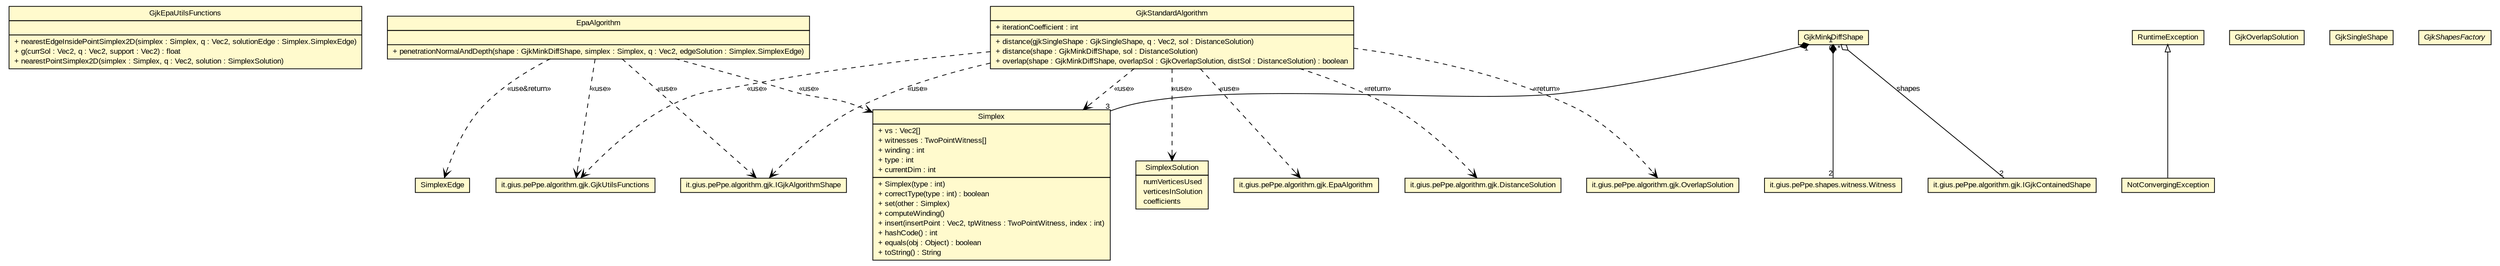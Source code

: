 #!/usr/local/bin/dot
#
# Class diagram 
# Generated by UMLGraph version 5.4 (http://www.umlgraph.org/)
#

digraph G {
	edge [fontname="arial",fontsize=10,labelfontname="arial",labelfontsize=10];
	node [fontname="arial",fontsize=10,shape=plaintext];
	nodesep=0.25;
	ranksep=0.5;
	// it.gius.pePpe.algorithm.GjkEpaUtilsFunctions
	c34 [label=<<table title="it.gius.pePpe.algorithm.GjkEpaUtilsFunctions" border="0" cellborder="1" cellspacing="0" cellpadding="2" port="p" bgcolor="LemonChiffon">
		<tr><td><table border="0" cellspacing="0" cellpadding="1">
<tr><td align="center" balign="center"> GjkEpaUtilsFunctions </td></tr>
		</table></td></tr>
		<tr><td><table border="0" cellspacing="0" cellpadding="1">
<tr><td align="left" balign="left">  </td></tr>
		</table></td></tr>
		<tr><td><table border="0" cellspacing="0" cellpadding="1">
<tr><td align="left" balign="left"> + nearestEdgeInsidePointSimplex2D(simplex : Simplex, q : Vec2, solutionEdge : Simplex.SimplexEdge) </td></tr>
<tr><td align="left" balign="left"> + g(currSol : Vec2, q : Vec2, support : Vec2) : float </td></tr>
<tr><td align="left" balign="left"> + nearestPointSimplex2D(simplex : Simplex, q : Vec2, solution : SimplexSolution) </td></tr>
		</table></td></tr>
		</table>>, URL="null", fontname="arial", fontcolor="black", fontsize=10.0];
	// it.gius.pePpe.algorithm.epa.EpaAlgorithm
	c35 [label=<<table title="it.gius.pePpe.algorithm.epa.EpaAlgorithm" border="0" cellborder="1" cellspacing="0" cellpadding="2" port="p" bgcolor="LemonChiffon">
		<tr><td><table border="0" cellspacing="0" cellpadding="1">
<tr><td align="center" balign="center"> EpaAlgorithm </td></tr>
		</table></td></tr>
		<tr><td><table border="0" cellspacing="0" cellpadding="1">
<tr><td align="left" balign="left">  </td></tr>
		</table></td></tr>
		<tr><td><table border="0" cellspacing="0" cellpadding="1">
<tr><td align="left" balign="left"> + penetrationNormalAndDepth(shape : GjkMinkDiffShape, simplex : Simplex, q : Vec2, edgeSolution : Simplex.SimplexEdge) </td></tr>
		</table></td></tr>
		</table>>, URL="null", fontname="arial", fontcolor="black", fontsize=10.0];
	// it.gius.pePpe.algorithm.gjk.SimplexSolution
	c36 [label=<<table title="it.gius.pePpe.algorithm.gjk.SimplexSolution" border="0" cellborder="1" cellspacing="0" cellpadding="2" port="p" bgcolor="LemonChiffon">
		<tr><td><table border="0" cellspacing="0" cellpadding="1">
<tr><td align="center" balign="center"> SimplexSolution </td></tr>
		</table></td></tr>
		<tr><td><table border="0" cellspacing="0" cellpadding="1">
<tr><td align="left" balign="left">  numVerticesUsed </td></tr>
<tr><td align="left" balign="left">  verticesInSolution </td></tr>
<tr><td align="left" balign="left">  coefficients </td></tr>
		</table></td></tr>
		</table>>, URL="null", fontname="arial", fontcolor="black", fontsize=10.0];
	// it.gius.pePpe.algorithm.gjk.Simplex
	c37 [label=<<table title="it.gius.pePpe.algorithm.gjk.Simplex" border="0" cellborder="1" cellspacing="0" cellpadding="2" port="p" bgcolor="LemonChiffon">
		<tr><td><table border="0" cellspacing="0" cellpadding="1">
<tr><td align="center" balign="center"> Simplex </td></tr>
		</table></td></tr>
		<tr><td><table border="0" cellspacing="0" cellpadding="1">
<tr><td align="left" balign="left"> + vs : Vec2[] </td></tr>
<tr><td align="left" balign="left"> + witnesses : TwoPointWitness[] </td></tr>
<tr><td align="left" balign="left"> + winding : int </td></tr>
<tr><td align="left" balign="left"> + type : int </td></tr>
<tr><td align="left" balign="left"> + currentDim : int </td></tr>
		</table></td></tr>
		<tr><td><table border="0" cellspacing="0" cellpadding="1">
<tr><td align="left" balign="left"> + Simplex(type : int) </td></tr>
<tr><td align="left" balign="left"> + correctType(type : int) : boolean </td></tr>
<tr><td align="left" balign="left"> + set(other : Simplex) </td></tr>
<tr><td align="left" balign="left"> + computeWinding() </td></tr>
<tr><td align="left" balign="left"> + insert(insertPoint : Vec2, tpWitness : TwoPointWitness, index : int) </td></tr>
<tr><td align="left" balign="left"> + hashCode() : int </td></tr>
<tr><td align="left" balign="left"> + equals(obj : Object) : boolean </td></tr>
<tr><td align="left" balign="left"> + toString() : String </td></tr>
		</table></td></tr>
		</table>>, URL="null", fontname="arial", fontcolor="black", fontsize=10.0];
	// it.gius.pePpe.algorithm.gjk.Simplex.SimplexEdge
	c38 [label=<<table title="it.gius.pePpe.algorithm.gjk.Simplex.SimplexEdge" border="0" cellborder="1" cellspacing="0" cellpadding="2" port="p" bgcolor="LemonChiffon">
		<tr><td><table border="0" cellspacing="0" cellpadding="1">
<tr><td align="center" balign="center"> SimplexEdge </td></tr>
		</table></td></tr>
		</table>>, URL="null", fontname="arial", fontcolor="black", fontsize=10.0];
	// it.gius.pePpe.algorithm.gjk.NotConvergingException
	c39 [label=<<table title="it.gius.pePpe.algorithm.gjk.NotConvergingException" border="0" cellborder="1" cellspacing="0" cellpadding="2" port="p" bgcolor="LemonChiffon">
		<tr><td><table border="0" cellspacing="0" cellpadding="1">
<tr><td align="center" balign="center"> NotConvergingException </td></tr>
		</table></td></tr>
		</table>>, URL="null", fontname="arial", fontcolor="black", fontsize=10.0];
	// it.gius.pePpe.algorithm.gjk.GjkStandardAlgorithm
	c40 [label=<<table title="it.gius.pePpe.algorithm.gjk.GjkStandardAlgorithm" border="0" cellborder="1" cellspacing="0" cellpadding="2" port="p" bgcolor="LemonChiffon">
		<tr><td><table border="0" cellspacing="0" cellpadding="1">
<tr><td align="center" balign="center"> GjkStandardAlgorithm </td></tr>
		</table></td></tr>
		<tr><td><table border="0" cellspacing="0" cellpadding="1">
<tr><td align="left" balign="left"> + iterationCoefficient : int </td></tr>
		</table></td></tr>
		<tr><td><table border="0" cellspacing="0" cellpadding="1">
<tr><td align="left" balign="left"> + distance(gjkSingleShape : GjkSingleShape, q : Vec2, sol : DistanceSolution) </td></tr>
<tr><td align="left" balign="left"> + distance(shape : GjkMinkDiffShape, sol : DistanceSolution) </td></tr>
<tr><td align="left" balign="left"> + overlap(shape : GjkMinkDiffShape, overlapSol : GjkOverlapSolution, distSol : DistanceSolution) : boolean </td></tr>
		</table></td></tr>
		</table>>, URL="null", fontname="arial", fontcolor="black", fontsize=10.0];
	// it.gius.pePpe.algorithm.gjk.GjkOverlapSolution
	c41 [label=<<table title="it.gius.pePpe.algorithm.gjk.GjkOverlapSolution" border="0" cellborder="1" cellspacing="0" cellpadding="2" port="p" bgcolor="LemonChiffon">
		<tr><td><table border="0" cellspacing="0" cellpadding="1">
<tr><td align="center" balign="center"> GjkOverlapSolution </td></tr>
		</table></td></tr>
		</table>>, URL="null", fontname="arial", fontcolor="black", fontsize=10.0];
	// it.gius.pePpe.algorithm.gjk.shapes.GjkSingleShape
	c42 [label=<<table title="it.gius.pePpe.algorithm.gjk.shapes.GjkSingleShape" border="0" cellborder="1" cellspacing="0" cellpadding="2" port="p" bgcolor="LemonChiffon">
		<tr><td><table border="0" cellspacing="0" cellpadding="1">
<tr><td align="center" balign="center"> GjkSingleShape </td></tr>
		</table></td></tr>
		</table>>, URL="null", fontname="arial", fontcolor="black", fontsize=10.0];
	// it.gius.pePpe.algorithm.gjk.shapes.GjkShapesFactory
	c43 [label=<<table title="it.gius.pePpe.algorithm.gjk.shapes.GjkShapesFactory" border="0" cellborder="1" cellspacing="0" cellpadding="2" port="p" bgcolor="LemonChiffon">
		<tr><td><table border="0" cellspacing="0" cellpadding="1">
<tr><td align="center" balign="center"><font face="arial italic"> GjkShapesFactory </font></td></tr>
		</table></td></tr>
		</table>>, URL="null", fontname="arial", fontcolor="black", fontsize=10.0];
	// it.gius.pePpe.algorithm.gjk.shapes.GjkMinkDiffShape
	c44 [label=<<table title="it.gius.pePpe.algorithm.gjk.shapes.GjkMinkDiffShape" border="0" cellborder="1" cellspacing="0" cellpadding="2" port="p" bgcolor="LemonChiffon">
		<tr><td><table border="0" cellspacing="0" cellpadding="1">
<tr><td align="center" balign="center"> GjkMinkDiffShape </td></tr>
		</table></td></tr>
		</table>>, URL="null", fontname="arial", fontcolor="black", fontsize=10.0];
	// it.gius.pePpe.algorithm.epa.EpaAlgorithm DEPEND it.gius.pePpe.algorithm.gjk.Simplex.SimplexEdge
	c35:p -> c38:p [taillabel="", label="&#171;use&return&#187;", headlabel="", fontname="arial", fontcolor="black", fontsize=10.0, color="black", arrowhead=open, style=dashed];
	// it.gius.pePpe.algorithm.epa.EpaAlgorithm DEPEND it.gius.pePpe.algorithm.gjk.GjkUtilsFunctions
	c35:p -> c64:p [taillabel="", label="&#171;use&#187;", headlabel="", fontname="arial", fontcolor="black", fontsize=10.0, color="black", arrowhead=open, style=dashed];
	// it.gius.pePpe.algorithm.epa.EpaAlgorithm DEPEND it.gius.pePpe.algorithm.gjk.Simplex
	c35:p -> c37:p [taillabel="", label="&#171;use&#187;", headlabel="", fontname="arial", fontcolor="black", fontsize=10.0, color="black", arrowhead=open, style=dashed];
	// it.gius.pePpe.algorithm.epa.EpaAlgorithm DEPEND it.gius.pePpe.algorithm.gjk.IGjkAlgorithmShape
	c35:p -> c65:p [taillabel="", label="&#171;use&#187;", headlabel="", fontname="arial", fontcolor="black", fontsize=10.0, color="black", arrowhead=open, style=dashed];
	//it.gius.pePpe.algorithm.gjk.NotConvergingException extends java.lang.RuntimeException
	c66:p -> c39:p [dir=back,arrowtail=empty];
	// it.gius.pePpe.algorithm.gjk.GjkStandardAlgorithm DEPEND it.gius.pePpe.algorithm.gjk.GjkUtilsFunctions
	c40:p -> c64:p [taillabel="", label="&#171;use&#187;", headlabel="", fontname="arial", fontcolor="black", fontsize=10.0, color="black", arrowhead=open, style=dashed];
	// it.gius.pePpe.algorithm.gjk.GjkStandardAlgorithm DEPEND it.gius.pePpe.algorithm.gjk.EpaAlgorithm
	c40:p -> c67:p [taillabel="", label="&#171;use&#187;", headlabel="", fontname="arial", fontcolor="black", fontsize=10.0, color="black", arrowhead=open, style=dashed];
	// it.gius.pePpe.algorithm.gjk.GjkStandardAlgorithm DEPEND it.gius.pePpe.algorithm.gjk.Simplex
	c40:p -> c37:p [taillabel="", label="&#171;use&#187;", headlabel="", fontname="arial", fontcolor="black", fontsize=10.0, color="black", arrowhead=open, style=dashed];
	// it.gius.pePpe.algorithm.gjk.GjkStandardAlgorithm DEPEND it.gius.pePpe.algorithm.gjk.IGjkAlgorithmShape
	c40:p -> c65:p [taillabel="", label="&#171;use&#187;", headlabel="", fontname="arial", fontcolor="black", fontsize=10.0, color="black", arrowhead=open, style=dashed];
	// it.gius.pePpe.algorithm.gjk.GjkStandardAlgorithm DEPEND it.gius.pePpe.algorithm.gjk.SimplexSolution
	c40:p -> c36:p [taillabel="", label="&#171;use&#187;", headlabel="", fontname="arial", fontcolor="black", fontsize=10.0, color="black", arrowhead=open, style=dashed];
	// it.gius.pePpe.algorithm.gjk.GjkStandardAlgorithm DEPEND it.gius.pePpe.algorithm.gjk.DistanceSolution
	c40:p -> c68:p [taillabel="", label="&#171;return&#187;", headlabel="", fontname="arial", fontcolor="black", fontsize=10.0, color="black", arrowhead=open, style=dashed];
	// it.gius.pePpe.algorithm.gjk.GjkStandardAlgorithm DEPEND it.gius.pePpe.algorithm.gjk.OverlapSolution
	c40:p -> c69:p [taillabel="", label="&#171;return&#187;", headlabel="", fontname="arial", fontcolor="black", fontsize=10.0, color="black", arrowhead=open, style=dashed];
	// it.gius.pePpe.algorithm.gjk.shapes.GjkMinkDiffShape HAS it.gius.pePpe.algorithm.gjk.IGjkContainedShape
	c44:p -> c70:p [taillabel="0..*", label="shapes", headlabel="2", fontname="arial", fontcolor="black", fontsize=10.0, color="black", arrowhead=none, arrowtail=ediamond, dir=both];
	// it.gius.pePpe.algorithm.gjk.shapes.GjkMinkDiffShape COMPOSED it.gius.pePpe.algorithm.gjk.Simplex
	c44:p -> c37:p [taillabel="1", label="", headlabel="3", fontname="arial", fontcolor="black", fontsize=10.0, color="black", arrowhead=none, arrowtail=diamond, dir=both];
	// it.gius.pePpe.algorithm.gjk.shapes.GjkMinkDiffShape COMPOSED it.gius.pePpe.shapes.witness.Witness
	c44:p -> c71:p [taillabel="1", label="", headlabel="2", fontname="arial", fontcolor="black", fontsize=10.0, color="black", arrowhead=none, arrowtail=diamond, dir=both];
	// it.gius.pePpe.algorithm.gjk.DistanceSolution
	c68[label=<<table title="it.gius.pePpe.algorithm.gjk.DistanceSolution" border="0" cellborder="1" cellspacing="0" cellpadding="2" port="p" bgcolor="LemonChiffon" href="http://java.sun.com/j2se/1.4.2/docs/api/it/gius/pePpe/algorithm/gjk/DistanceSolution.html">
		<tr><td><table border="0" cellspacing="0" cellpadding="1">
<tr><td align="center" balign="center"> it.gius.pePpe.algorithm.gjk.DistanceSolution </td></tr>
		</table></td></tr>
		</table>>, fontname="arial", fontcolor="black", fontsize=10.0];
	// it.gius.pePpe.shapes.witness.Witness
	c71[label=<<table title="it.gius.pePpe.shapes.witness.Witness" border="0" cellborder="1" cellspacing="0" cellpadding="2" port="p" bgcolor="LemonChiffon" href="http://java.sun.com/j2se/1.4.2/docs/api/it/gius/pePpe/shapes/witness/Witness.html">
		<tr><td><table border="0" cellspacing="0" cellpadding="1">
<tr><td align="center" balign="center"> it.gius.pePpe.shapes.witness.Witness </td></tr>
		</table></td></tr>
		</table>>, fontname="arial", fontcolor="black", fontsize=10.0];
	// it.gius.pePpe.algorithm.gjk.GjkUtilsFunctions
	c64[label=<<table title="it.gius.pePpe.algorithm.gjk.GjkUtilsFunctions" border="0" cellborder="1" cellspacing="0" cellpadding="2" port="p" bgcolor="LemonChiffon" href="http://java.sun.com/j2se/1.4.2/docs/api/it/gius/pePpe/algorithm/gjk/GjkUtilsFunctions.html">
		<tr><td><table border="0" cellspacing="0" cellpadding="1">
<tr><td align="center" balign="center"> it.gius.pePpe.algorithm.gjk.GjkUtilsFunctions </td></tr>
		</table></td></tr>
		</table>>, fontname="arial", fontcolor="black", fontsize=10.0];
	// it.gius.pePpe.algorithm.gjk.IGjkAlgorithmShape
	c65[label=<<table title="it.gius.pePpe.algorithm.gjk.IGjkAlgorithmShape" border="0" cellborder="1" cellspacing="0" cellpadding="2" port="p" bgcolor="LemonChiffon" href="http://java.sun.com/j2se/1.4.2/docs/api/it/gius/pePpe/algorithm/gjk/IGjkAlgorithmShape.html">
		<tr><td><table border="0" cellspacing="0" cellpadding="1">
<tr><td align="center" balign="center"> it.gius.pePpe.algorithm.gjk.IGjkAlgorithmShape </td></tr>
		</table></td></tr>
		</table>>, fontname="arial", fontcolor="black", fontsize=10.0];
	// it.gius.pePpe.algorithm.gjk.EpaAlgorithm
	c67[label=<<table title="it.gius.pePpe.algorithm.gjk.EpaAlgorithm" border="0" cellborder="1" cellspacing="0" cellpadding="2" port="p" bgcolor="LemonChiffon" href="http://java.sun.com/j2se/1.4.2/docs/api/it/gius/pePpe/algorithm/gjk/EpaAlgorithm.html">
		<tr><td><table border="0" cellspacing="0" cellpadding="1">
<tr><td align="center" balign="center"> it.gius.pePpe.algorithm.gjk.EpaAlgorithm </td></tr>
		</table></td></tr>
		</table>>, fontname="arial", fontcolor="black", fontsize=10.0];
	// it.gius.pePpe.algorithm.gjk.OverlapSolution
	c69[label=<<table title="it.gius.pePpe.algorithm.gjk.OverlapSolution" border="0" cellborder="1" cellspacing="0" cellpadding="2" port="p" bgcolor="LemonChiffon" href="http://java.sun.com/j2se/1.4.2/docs/api/it/gius/pePpe/algorithm/gjk/OverlapSolution.html">
		<tr><td><table border="0" cellspacing="0" cellpadding="1">
<tr><td align="center" balign="center"> it.gius.pePpe.algorithm.gjk.OverlapSolution </td></tr>
		</table></td></tr>
		</table>>, fontname="arial", fontcolor="black", fontsize=10.0];
	// java.lang.RuntimeException
	c66 [label=<<table title="java.lang.RuntimeException" border="0" cellborder="1" cellspacing="0" cellpadding="2" port="p" bgcolor="LemonChiffon" href="http://java.sun.com/j2se/1.4.2/docs/api/java/lang/RuntimeException.html">
		<tr><td><table border="0" cellspacing="0" cellpadding="1">
<tr><td align="center" balign="center"> RuntimeException </td></tr>
		</table></td></tr>
		</table>>, URL="http://java.sun.com/j2se/1.4.2/docs/api/java/lang/RuntimeException.html", fontname="arial", fontcolor="black", fontsize=10.0];
	// it.gius.pePpe.algorithm.gjk.IGjkContainedShape
	c70[label=<<table title="it.gius.pePpe.algorithm.gjk.IGjkContainedShape" border="0" cellborder="1" cellspacing="0" cellpadding="2" port="p" bgcolor="LemonChiffon" href="http://java.sun.com/j2se/1.4.2/docs/api/it/gius/pePpe/algorithm/gjk/IGjkContainedShape.html">
		<tr><td><table border="0" cellspacing="0" cellpadding="1">
<tr><td align="center" balign="center"> it.gius.pePpe.algorithm.gjk.IGjkContainedShape </td></tr>
		</table></td></tr>
		</table>>, fontname="arial", fontcolor="black", fontsize=10.0];
}

